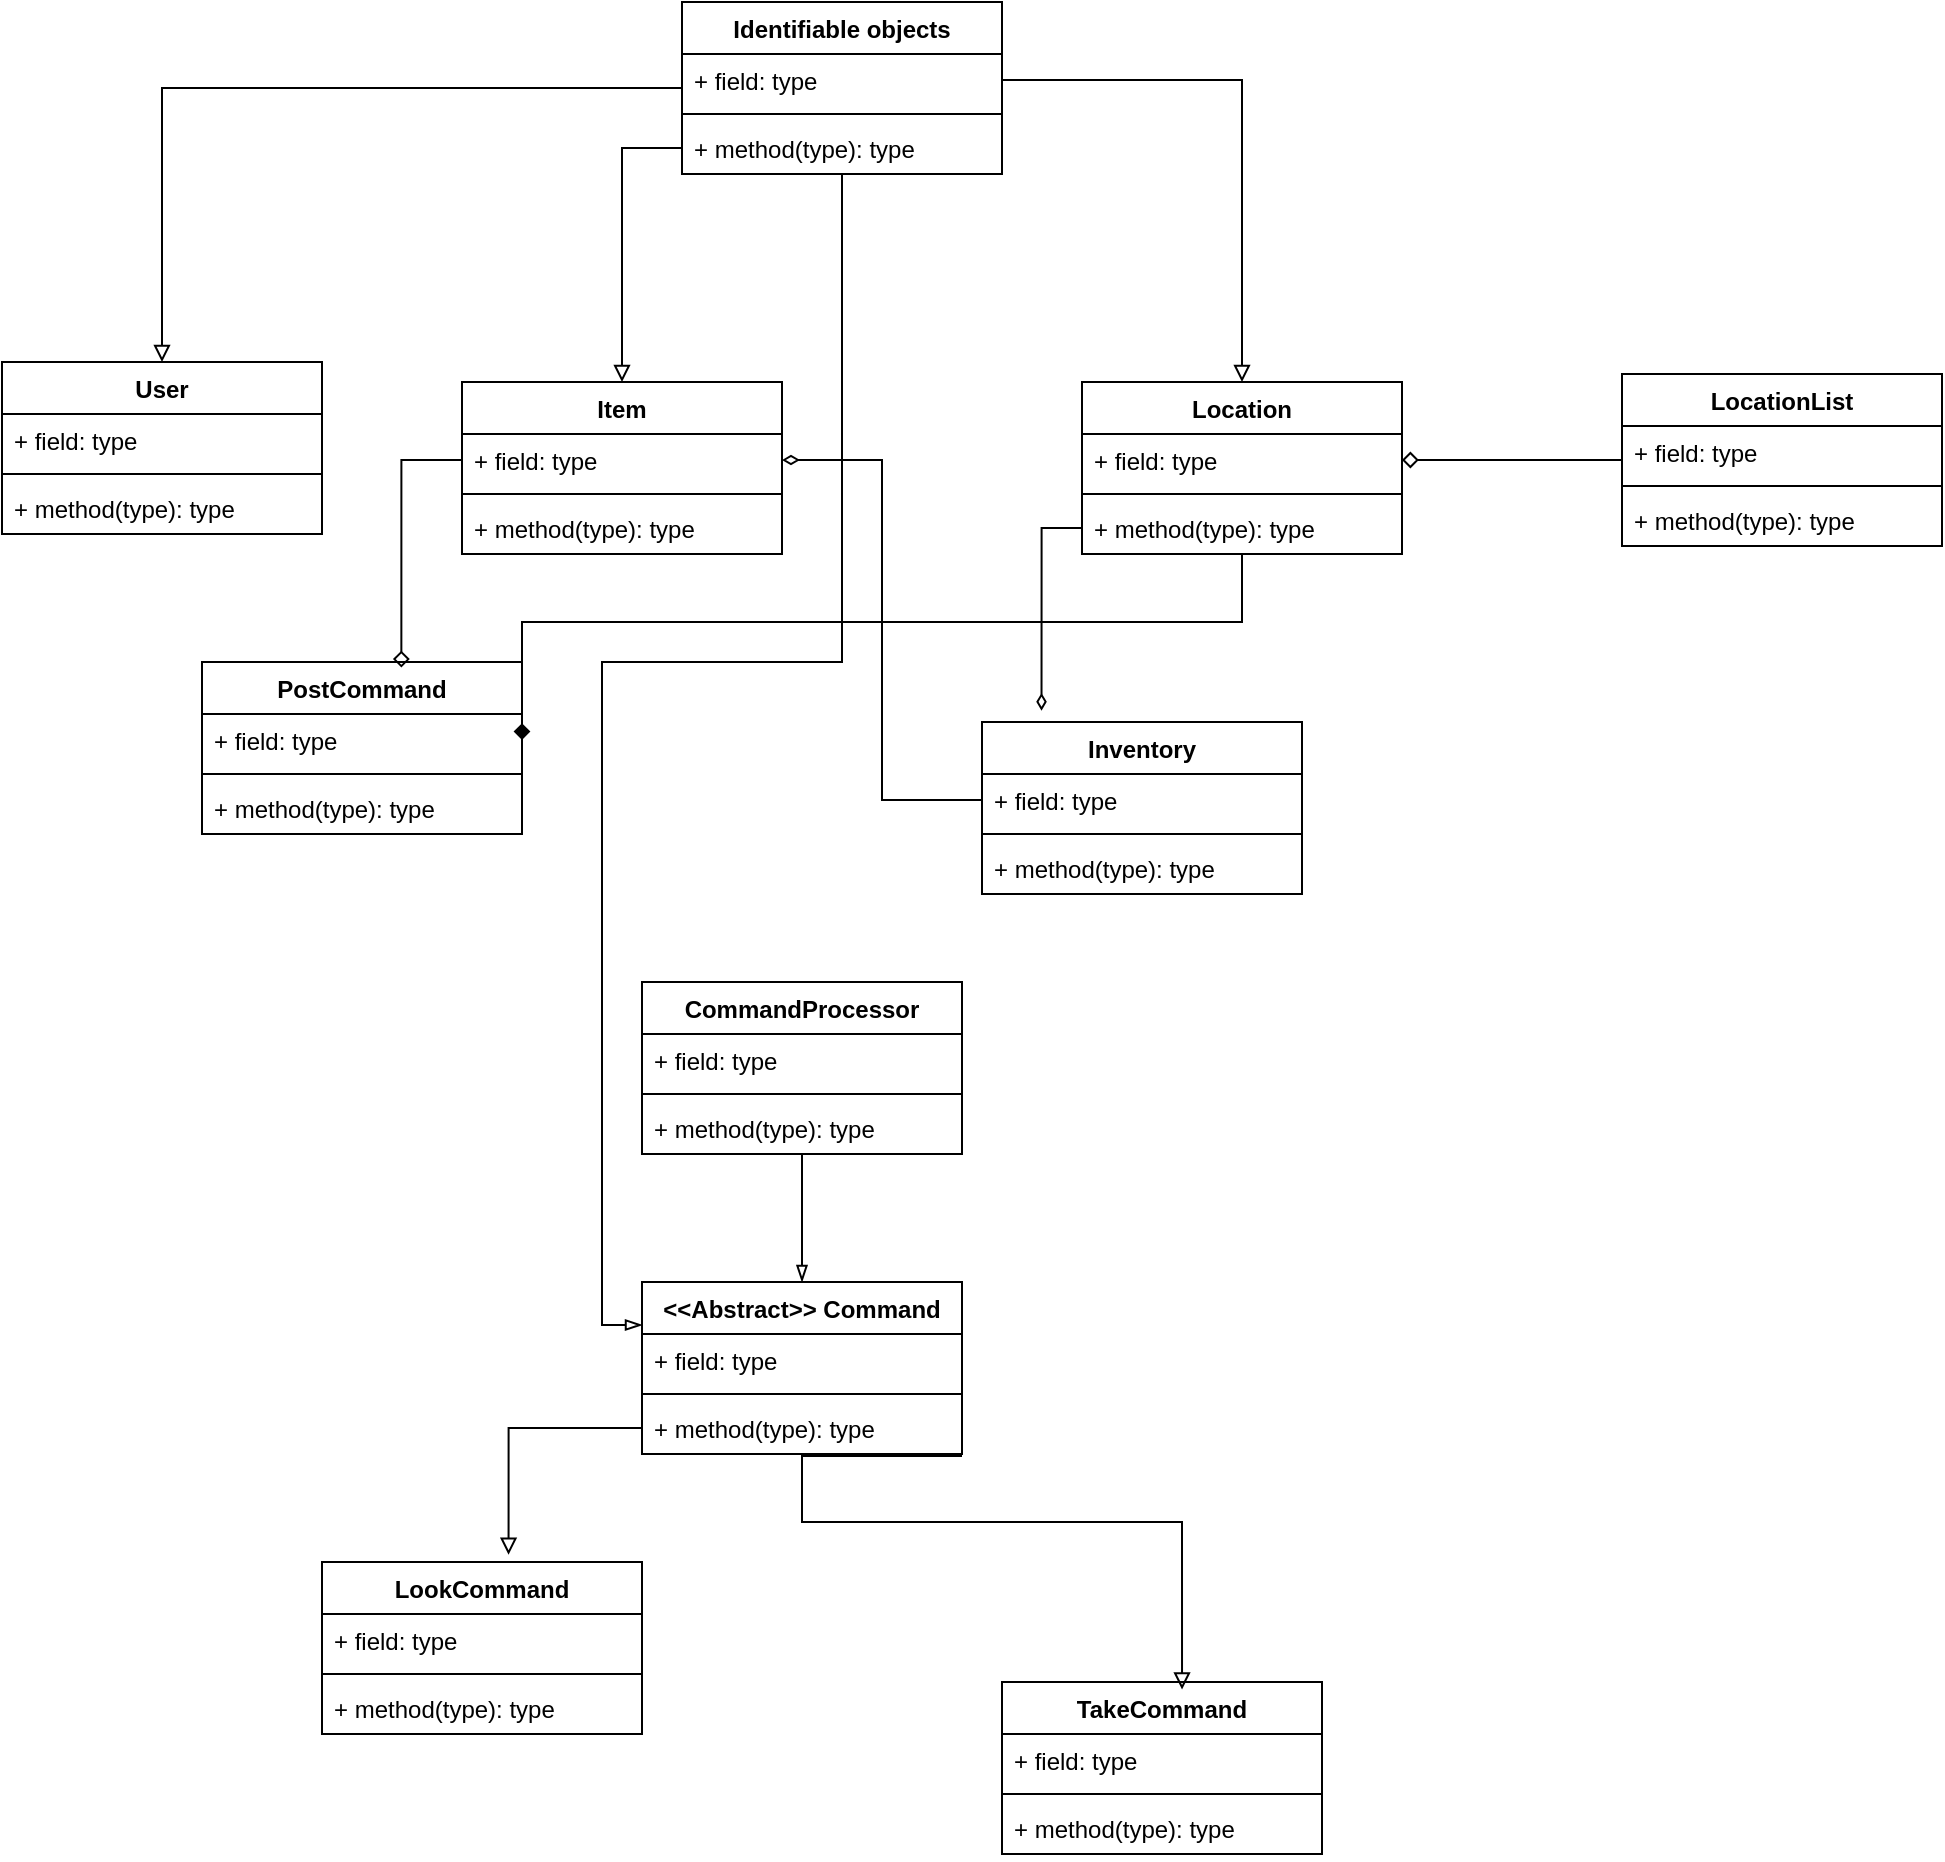 <mxfile version="22.1.3" type="device">
  <diagram name="Page-1" id="B5ogXyrxy1tjj107a3Pw">
    <mxGraphModel dx="2350" dy="1909" grid="1" gridSize="10" guides="1" tooltips="1" connect="1" arrows="1" fold="1" page="1" pageScale="1" pageWidth="850" pageHeight="1100" math="0" shadow="0">
      <root>
        <mxCell id="0" />
        <mxCell id="1" parent="0" />
        <mxCell id="xcCEIMtzRKoT9lwyk6S9-1" value="Item" style="swimlane;fontStyle=1;align=center;verticalAlign=top;childLayout=stackLayout;horizontal=1;startSize=26;horizontalStack=0;resizeParent=1;resizeParentMax=0;resizeLast=0;collapsible=1;marginBottom=0;whiteSpace=wrap;html=1;" parent="1" vertex="1">
          <mxGeometry x="190" y="10" width="160" height="86" as="geometry" />
        </mxCell>
        <mxCell id="xcCEIMtzRKoT9lwyk6S9-2" value="+ field: type" style="text;strokeColor=none;fillColor=none;align=left;verticalAlign=top;spacingLeft=4;spacingRight=4;overflow=hidden;rotatable=0;points=[[0,0.5],[1,0.5]];portConstraint=eastwest;whiteSpace=wrap;html=1;" parent="xcCEIMtzRKoT9lwyk6S9-1" vertex="1">
          <mxGeometry y="26" width="160" height="26" as="geometry" />
        </mxCell>
        <mxCell id="xcCEIMtzRKoT9lwyk6S9-3" value="" style="line;strokeWidth=1;fillColor=none;align=left;verticalAlign=middle;spacingTop=-1;spacingLeft=3;spacingRight=3;rotatable=0;labelPosition=right;points=[];portConstraint=eastwest;strokeColor=inherit;" parent="xcCEIMtzRKoT9lwyk6S9-1" vertex="1">
          <mxGeometry y="52" width="160" height="8" as="geometry" />
        </mxCell>
        <mxCell id="xcCEIMtzRKoT9lwyk6S9-4" value="+ method(type): type" style="text;strokeColor=none;fillColor=none;align=left;verticalAlign=top;spacingLeft=4;spacingRight=4;overflow=hidden;rotatable=0;points=[[0,0.5],[1,0.5]];portConstraint=eastwest;whiteSpace=wrap;html=1;" parent="xcCEIMtzRKoT9lwyk6S9-1" vertex="1">
          <mxGeometry y="60" width="160" height="26" as="geometry" />
        </mxCell>
        <mxCell id="xcCEIMtzRKoT9lwyk6S9-5" value="Inventory" style="swimlane;fontStyle=1;align=center;verticalAlign=top;childLayout=stackLayout;horizontal=1;startSize=26;horizontalStack=0;resizeParent=1;resizeParentMax=0;resizeLast=0;collapsible=1;marginBottom=0;whiteSpace=wrap;html=1;" parent="1" vertex="1">
          <mxGeometry x="450" y="180" width="160" height="86" as="geometry" />
        </mxCell>
        <mxCell id="xcCEIMtzRKoT9lwyk6S9-6" value="+ field: type" style="text;strokeColor=none;fillColor=none;align=left;verticalAlign=top;spacingLeft=4;spacingRight=4;overflow=hidden;rotatable=0;points=[[0,0.5],[1,0.5]];portConstraint=eastwest;whiteSpace=wrap;html=1;" parent="xcCEIMtzRKoT9lwyk6S9-5" vertex="1">
          <mxGeometry y="26" width="160" height="26" as="geometry" />
        </mxCell>
        <mxCell id="xcCEIMtzRKoT9lwyk6S9-7" value="" style="line;strokeWidth=1;fillColor=none;align=left;verticalAlign=middle;spacingTop=-1;spacingLeft=3;spacingRight=3;rotatable=0;labelPosition=right;points=[];portConstraint=eastwest;strokeColor=inherit;" parent="xcCEIMtzRKoT9lwyk6S9-5" vertex="1">
          <mxGeometry y="52" width="160" height="8" as="geometry" />
        </mxCell>
        <mxCell id="xcCEIMtzRKoT9lwyk6S9-8" value="+ method(type): type" style="text;strokeColor=none;fillColor=none;align=left;verticalAlign=top;spacingLeft=4;spacingRight=4;overflow=hidden;rotatable=0;points=[[0,0.5],[1,0.5]];portConstraint=eastwest;whiteSpace=wrap;html=1;" parent="xcCEIMtzRKoT9lwyk6S9-5" vertex="1">
          <mxGeometry y="60" width="160" height="26" as="geometry" />
        </mxCell>
        <mxCell id="xI6vtCTHW3wA7jBBy145-1" style="edgeStyle=orthogonalEdgeStyle;rounded=0;orthogonalLoop=1;jettySize=auto;html=1;entryX=1;entryY=0.5;entryDx=0;entryDy=0;endArrow=diamond;endFill=1;" edge="1" parent="1" source="xcCEIMtzRKoT9lwyk6S9-10" target="xcCEIMtzRKoT9lwyk6S9-33">
          <mxGeometry relative="1" as="geometry">
            <Array as="points">
              <mxPoint x="580" y="130" />
              <mxPoint x="220" y="130" />
            </Array>
          </mxGeometry>
        </mxCell>
        <mxCell id="xcCEIMtzRKoT9lwyk6S9-10" value="Location" style="swimlane;fontStyle=1;align=center;verticalAlign=top;childLayout=stackLayout;horizontal=1;startSize=26;horizontalStack=0;resizeParent=1;resizeParentMax=0;resizeLast=0;collapsible=1;marginBottom=0;whiteSpace=wrap;html=1;" parent="1" vertex="1">
          <mxGeometry x="500" y="10" width="160" height="86" as="geometry" />
        </mxCell>
        <mxCell id="xcCEIMtzRKoT9lwyk6S9-11" value="+ field: type" style="text;strokeColor=none;fillColor=none;align=left;verticalAlign=top;spacingLeft=4;spacingRight=4;overflow=hidden;rotatable=0;points=[[0,0.5],[1,0.5]];portConstraint=eastwest;whiteSpace=wrap;html=1;" parent="xcCEIMtzRKoT9lwyk6S9-10" vertex="1">
          <mxGeometry y="26" width="160" height="26" as="geometry" />
        </mxCell>
        <mxCell id="xcCEIMtzRKoT9lwyk6S9-12" value="" style="line;strokeWidth=1;fillColor=none;align=left;verticalAlign=middle;spacingTop=-1;spacingLeft=3;spacingRight=3;rotatable=0;labelPosition=right;points=[];portConstraint=eastwest;strokeColor=inherit;" parent="xcCEIMtzRKoT9lwyk6S9-10" vertex="1">
          <mxGeometry y="52" width="160" height="8" as="geometry" />
        </mxCell>
        <mxCell id="xcCEIMtzRKoT9lwyk6S9-13" value="+ method(type): type" style="text;strokeColor=none;fillColor=none;align=left;verticalAlign=top;spacingLeft=4;spacingRight=4;overflow=hidden;rotatable=0;points=[[0,0.5],[1,0.5]];portConstraint=eastwest;whiteSpace=wrap;html=1;" parent="xcCEIMtzRKoT9lwyk6S9-10" vertex="1">
          <mxGeometry y="60" width="160" height="26" as="geometry" />
        </mxCell>
        <mxCell id="xcCEIMtzRKoT9lwyk6S9-14" value="User" style="swimlane;fontStyle=1;align=center;verticalAlign=top;childLayout=stackLayout;horizontal=1;startSize=26;horizontalStack=0;resizeParent=1;resizeParentMax=0;resizeLast=0;collapsible=1;marginBottom=0;whiteSpace=wrap;html=1;" parent="1" vertex="1">
          <mxGeometry x="-40" width="160" height="86" as="geometry" />
        </mxCell>
        <mxCell id="xcCEIMtzRKoT9lwyk6S9-15" value="+ field: type" style="text;strokeColor=none;fillColor=none;align=left;verticalAlign=top;spacingLeft=4;spacingRight=4;overflow=hidden;rotatable=0;points=[[0,0.5],[1,0.5]];portConstraint=eastwest;whiteSpace=wrap;html=1;" parent="xcCEIMtzRKoT9lwyk6S9-14" vertex="1">
          <mxGeometry y="26" width="160" height="26" as="geometry" />
        </mxCell>
        <mxCell id="xcCEIMtzRKoT9lwyk6S9-16" value="" style="line;strokeWidth=1;fillColor=none;align=left;verticalAlign=middle;spacingTop=-1;spacingLeft=3;spacingRight=3;rotatable=0;labelPosition=right;points=[];portConstraint=eastwest;strokeColor=inherit;" parent="xcCEIMtzRKoT9lwyk6S9-14" vertex="1">
          <mxGeometry y="52" width="160" height="8" as="geometry" />
        </mxCell>
        <mxCell id="xcCEIMtzRKoT9lwyk6S9-17" value="+ method(type): type" style="text;strokeColor=none;fillColor=none;align=left;verticalAlign=top;spacingLeft=4;spacingRight=4;overflow=hidden;rotatable=0;points=[[0,0.5],[1,0.5]];portConstraint=eastwest;whiteSpace=wrap;html=1;" parent="xcCEIMtzRKoT9lwyk6S9-14" vertex="1">
          <mxGeometry y="60" width="160" height="26" as="geometry" />
        </mxCell>
        <mxCell id="xcCEIMtzRKoT9lwyk6S9-20" value="&amp;lt;&amp;lt;Abstract&amp;gt;&amp;gt; Command" style="swimlane;fontStyle=1;align=center;verticalAlign=top;childLayout=stackLayout;horizontal=1;startSize=26;horizontalStack=0;resizeParent=1;resizeParentMax=0;resizeLast=0;collapsible=1;marginBottom=0;whiteSpace=wrap;html=1;" parent="1" vertex="1">
          <mxGeometry x="280" y="460" width="160" height="86" as="geometry" />
        </mxCell>
        <mxCell id="xcCEIMtzRKoT9lwyk6S9-21" value="+ field: type" style="text;strokeColor=none;fillColor=none;align=left;verticalAlign=top;spacingLeft=4;spacingRight=4;overflow=hidden;rotatable=0;points=[[0,0.5],[1,0.5]];portConstraint=eastwest;whiteSpace=wrap;html=1;" parent="xcCEIMtzRKoT9lwyk6S9-20" vertex="1">
          <mxGeometry y="26" width="160" height="26" as="geometry" />
        </mxCell>
        <mxCell id="xcCEIMtzRKoT9lwyk6S9-22" value="" style="line;strokeWidth=1;fillColor=none;align=left;verticalAlign=middle;spacingTop=-1;spacingLeft=3;spacingRight=3;rotatable=0;labelPosition=right;points=[];portConstraint=eastwest;strokeColor=inherit;" parent="xcCEIMtzRKoT9lwyk6S9-20" vertex="1">
          <mxGeometry y="52" width="160" height="8" as="geometry" />
        </mxCell>
        <mxCell id="xcCEIMtzRKoT9lwyk6S9-23" value="+ method(type): type" style="text;strokeColor=none;fillColor=none;align=left;verticalAlign=top;spacingLeft=4;spacingRight=4;overflow=hidden;rotatable=0;points=[[0,0.5],[1,0.5]];portConstraint=eastwest;whiteSpace=wrap;html=1;" parent="xcCEIMtzRKoT9lwyk6S9-20" vertex="1">
          <mxGeometry y="60" width="160" height="26" as="geometry" />
        </mxCell>
        <mxCell id="xcCEIMtzRKoT9lwyk6S9-24" value="LookCommand" style="swimlane;fontStyle=1;align=center;verticalAlign=top;childLayout=stackLayout;horizontal=1;startSize=26;horizontalStack=0;resizeParent=1;resizeParentMax=0;resizeLast=0;collapsible=1;marginBottom=0;whiteSpace=wrap;html=1;" parent="1" vertex="1">
          <mxGeometry x="120" y="600" width="160" height="86" as="geometry" />
        </mxCell>
        <mxCell id="xcCEIMtzRKoT9lwyk6S9-25" value="+ field: type" style="text;strokeColor=none;fillColor=none;align=left;verticalAlign=top;spacingLeft=4;spacingRight=4;overflow=hidden;rotatable=0;points=[[0,0.5],[1,0.5]];portConstraint=eastwest;whiteSpace=wrap;html=1;" parent="xcCEIMtzRKoT9lwyk6S9-24" vertex="1">
          <mxGeometry y="26" width="160" height="26" as="geometry" />
        </mxCell>
        <mxCell id="xcCEIMtzRKoT9lwyk6S9-26" value="" style="line;strokeWidth=1;fillColor=none;align=left;verticalAlign=middle;spacingTop=-1;spacingLeft=3;spacingRight=3;rotatable=0;labelPosition=right;points=[];portConstraint=eastwest;strokeColor=inherit;" parent="xcCEIMtzRKoT9lwyk6S9-24" vertex="1">
          <mxGeometry y="52" width="160" height="8" as="geometry" />
        </mxCell>
        <mxCell id="xcCEIMtzRKoT9lwyk6S9-27" value="+ method(type): type" style="text;strokeColor=none;fillColor=none;align=left;verticalAlign=top;spacingLeft=4;spacingRight=4;overflow=hidden;rotatable=0;points=[[0,0.5],[1,0.5]];portConstraint=eastwest;whiteSpace=wrap;html=1;" parent="xcCEIMtzRKoT9lwyk6S9-24" vertex="1">
          <mxGeometry y="60" width="160" height="26" as="geometry" />
        </mxCell>
        <mxCell id="xcCEIMtzRKoT9lwyk6S9-28" value="TakeCommand" style="swimlane;fontStyle=1;align=center;verticalAlign=top;childLayout=stackLayout;horizontal=1;startSize=26;horizontalStack=0;resizeParent=1;resizeParentMax=0;resizeLast=0;collapsible=1;marginBottom=0;whiteSpace=wrap;html=1;" parent="1" vertex="1">
          <mxGeometry x="460" y="660" width="160" height="86" as="geometry" />
        </mxCell>
        <mxCell id="xcCEIMtzRKoT9lwyk6S9-29" value="+ field: type" style="text;strokeColor=none;fillColor=none;align=left;verticalAlign=top;spacingLeft=4;spacingRight=4;overflow=hidden;rotatable=0;points=[[0,0.5],[1,0.5]];portConstraint=eastwest;whiteSpace=wrap;html=1;" parent="xcCEIMtzRKoT9lwyk6S9-28" vertex="1">
          <mxGeometry y="26" width="160" height="26" as="geometry" />
        </mxCell>
        <mxCell id="xcCEIMtzRKoT9lwyk6S9-30" value="" style="line;strokeWidth=1;fillColor=none;align=left;verticalAlign=middle;spacingTop=-1;spacingLeft=3;spacingRight=3;rotatable=0;labelPosition=right;points=[];portConstraint=eastwest;strokeColor=inherit;" parent="xcCEIMtzRKoT9lwyk6S9-28" vertex="1">
          <mxGeometry y="52" width="160" height="8" as="geometry" />
        </mxCell>
        <mxCell id="xcCEIMtzRKoT9lwyk6S9-31" value="+ method(type): type" style="text;strokeColor=none;fillColor=none;align=left;verticalAlign=top;spacingLeft=4;spacingRight=4;overflow=hidden;rotatable=0;points=[[0,0.5],[1,0.5]];portConstraint=eastwest;whiteSpace=wrap;html=1;" parent="xcCEIMtzRKoT9lwyk6S9-28" vertex="1">
          <mxGeometry y="60" width="160" height="26" as="geometry" />
        </mxCell>
        <mxCell id="xcCEIMtzRKoT9lwyk6S9-32" value="PostCommand" style="swimlane;fontStyle=1;align=center;verticalAlign=top;childLayout=stackLayout;horizontal=1;startSize=26;horizontalStack=0;resizeParent=1;resizeParentMax=0;resizeLast=0;collapsible=1;marginBottom=0;whiteSpace=wrap;html=1;" parent="1" vertex="1">
          <mxGeometry x="60" y="150" width="160" height="86" as="geometry" />
        </mxCell>
        <mxCell id="xcCEIMtzRKoT9lwyk6S9-33" value="+ field: type" style="text;strokeColor=none;fillColor=none;align=left;verticalAlign=top;spacingLeft=4;spacingRight=4;overflow=hidden;rotatable=0;points=[[0,0.5],[1,0.5]];portConstraint=eastwest;whiteSpace=wrap;html=1;" parent="xcCEIMtzRKoT9lwyk6S9-32" vertex="1">
          <mxGeometry y="26" width="160" height="26" as="geometry" />
        </mxCell>
        <mxCell id="xcCEIMtzRKoT9lwyk6S9-34" value="" style="line;strokeWidth=1;fillColor=none;align=left;verticalAlign=middle;spacingTop=-1;spacingLeft=3;spacingRight=3;rotatable=0;labelPosition=right;points=[];portConstraint=eastwest;strokeColor=inherit;" parent="xcCEIMtzRKoT9lwyk6S9-32" vertex="1">
          <mxGeometry y="52" width="160" height="8" as="geometry" />
        </mxCell>
        <mxCell id="xcCEIMtzRKoT9lwyk6S9-35" value="+ method(type): type" style="text;strokeColor=none;fillColor=none;align=left;verticalAlign=top;spacingLeft=4;spacingRight=4;overflow=hidden;rotatable=0;points=[[0,0.5],[1,0.5]];portConstraint=eastwest;whiteSpace=wrap;html=1;" parent="xcCEIMtzRKoT9lwyk6S9-32" vertex="1">
          <mxGeometry y="60" width="160" height="26" as="geometry" />
        </mxCell>
        <mxCell id="xcCEIMtzRKoT9lwyk6S9-36" style="edgeStyle=orthogonalEdgeStyle;rounded=0;orthogonalLoop=1;jettySize=auto;html=1;entryX=0.583;entryY=-0.042;entryDx=0;entryDy=0;entryPerimeter=0;endArrow=block;endFill=0;" parent="1" source="xcCEIMtzRKoT9lwyk6S9-23" target="xcCEIMtzRKoT9lwyk6S9-24" edge="1">
          <mxGeometry relative="1" as="geometry" />
        </mxCell>
        <mxCell id="xcCEIMtzRKoT9lwyk6S9-37" style="edgeStyle=orthogonalEdgeStyle;rounded=0;orthogonalLoop=1;jettySize=auto;html=1;entryX=0.688;entryY=0.033;entryDx=0;entryDy=0;entryPerimeter=0;endArrow=block;endFill=0;" parent="1" edge="1">
          <mxGeometry relative="1" as="geometry">
            <mxPoint x="439.999" y="546.94" as="sourcePoint" />
            <mxPoint x="550.02" y="663.778" as="targetPoint" />
            <Array as="points">
              <mxPoint x="360" y="547" />
              <mxPoint x="360" y="580" />
              <mxPoint x="550" y="580" />
            </Array>
          </mxGeometry>
        </mxCell>
        <mxCell id="T8LB12u7JjbfXj7A1_Jm-2" style="edgeStyle=orthogonalEdgeStyle;rounded=0;orthogonalLoop=1;jettySize=auto;html=1;entryX=0.5;entryY=0;entryDx=0;entryDy=0;endArrow=block;endFill=0;" parent="1" source="xcCEIMtzRKoT9lwyk6S9-53" target="xcCEIMtzRKoT9lwyk6S9-14" edge="1">
          <mxGeometry relative="1" as="geometry" />
        </mxCell>
        <mxCell id="BqGn8cgjhImP4woHsrtN-9" style="edgeStyle=orthogonalEdgeStyle;rounded=0;orthogonalLoop=1;jettySize=auto;html=1;entryX=0;entryY=0.25;entryDx=0;entryDy=0;endArrow=blockThin;endFill=0;" parent="1" source="xcCEIMtzRKoT9lwyk6S9-53" target="xcCEIMtzRKoT9lwyk6S9-20" edge="1">
          <mxGeometry relative="1" as="geometry">
            <Array as="points">
              <mxPoint x="380" y="150" />
              <mxPoint x="260" y="150" />
              <mxPoint x="260" y="482" />
            </Array>
          </mxGeometry>
        </mxCell>
        <mxCell id="xcCEIMtzRKoT9lwyk6S9-53" value="Identifiable objects" style="swimlane;fontStyle=1;align=center;verticalAlign=top;childLayout=stackLayout;horizontal=1;startSize=26;horizontalStack=0;resizeParent=1;resizeParentMax=0;resizeLast=0;collapsible=1;marginBottom=0;whiteSpace=wrap;html=1;" parent="1" vertex="1">
          <mxGeometry x="300" y="-180" width="160" height="86" as="geometry" />
        </mxCell>
        <mxCell id="xcCEIMtzRKoT9lwyk6S9-54" value="+ field: type" style="text;strokeColor=none;fillColor=none;align=left;verticalAlign=top;spacingLeft=4;spacingRight=4;overflow=hidden;rotatable=0;points=[[0,0.5],[1,0.5]];portConstraint=eastwest;whiteSpace=wrap;html=1;" parent="xcCEIMtzRKoT9lwyk6S9-53" vertex="1">
          <mxGeometry y="26" width="160" height="26" as="geometry" />
        </mxCell>
        <mxCell id="xcCEIMtzRKoT9lwyk6S9-55" value="" style="line;strokeWidth=1;fillColor=none;align=left;verticalAlign=middle;spacingTop=-1;spacingLeft=3;spacingRight=3;rotatable=0;labelPosition=right;points=[];portConstraint=eastwest;strokeColor=inherit;" parent="xcCEIMtzRKoT9lwyk6S9-53" vertex="1">
          <mxGeometry y="52" width="160" height="8" as="geometry" />
        </mxCell>
        <mxCell id="xcCEIMtzRKoT9lwyk6S9-56" value="+ method(type): type" style="text;strokeColor=none;fillColor=none;align=left;verticalAlign=top;spacingLeft=4;spacingRight=4;overflow=hidden;rotatable=0;points=[[0,0.5],[1,0.5]];portConstraint=eastwest;whiteSpace=wrap;html=1;" parent="xcCEIMtzRKoT9lwyk6S9-53" vertex="1">
          <mxGeometry y="60" width="160" height="26" as="geometry" />
        </mxCell>
        <mxCell id="T8LB12u7JjbfXj7A1_Jm-1" style="edgeStyle=orthogonalEdgeStyle;rounded=0;orthogonalLoop=1;jettySize=auto;html=1;entryX=1;entryY=0.5;entryDx=0;entryDy=0;endArrow=diamondThin;endFill=0;" parent="1" source="xcCEIMtzRKoT9lwyk6S9-6" target="xcCEIMtzRKoT9lwyk6S9-2" edge="1">
          <mxGeometry relative="1" as="geometry" />
        </mxCell>
        <mxCell id="T8LB12u7JjbfXj7A1_Jm-3" style="edgeStyle=orthogonalEdgeStyle;rounded=0;orthogonalLoop=1;jettySize=auto;html=1;endArrow=block;endFill=0;" parent="1" source="xcCEIMtzRKoT9lwyk6S9-56" target="xcCEIMtzRKoT9lwyk6S9-1" edge="1">
          <mxGeometry relative="1" as="geometry" />
        </mxCell>
        <mxCell id="T8LB12u7JjbfXj7A1_Jm-4" style="edgeStyle=orthogonalEdgeStyle;rounded=0;orthogonalLoop=1;jettySize=auto;html=1;entryX=0.5;entryY=0;entryDx=0;entryDy=0;endArrow=block;endFill=0;" parent="1" source="xcCEIMtzRKoT9lwyk6S9-54" target="xcCEIMtzRKoT9lwyk6S9-10" edge="1">
          <mxGeometry relative="1" as="geometry" />
        </mxCell>
        <mxCell id="T8LB12u7JjbfXj7A1_Jm-12" style="edgeStyle=orthogonalEdgeStyle;rounded=0;orthogonalLoop=1;jettySize=auto;html=1;entryX=1;entryY=0.5;entryDx=0;entryDy=0;endArrow=diamond;endFill=0;" parent="1" source="T8LB12u7JjbfXj7A1_Jm-5" target="xcCEIMtzRKoT9lwyk6S9-11" edge="1">
          <mxGeometry relative="1" as="geometry" />
        </mxCell>
        <mxCell id="T8LB12u7JjbfXj7A1_Jm-5" value="LocationList" style="swimlane;fontStyle=1;align=center;verticalAlign=top;childLayout=stackLayout;horizontal=1;startSize=26;horizontalStack=0;resizeParent=1;resizeParentMax=0;resizeLast=0;collapsible=1;marginBottom=0;whiteSpace=wrap;html=1;" parent="1" vertex="1">
          <mxGeometry x="770" y="6" width="160" height="86" as="geometry" />
        </mxCell>
        <mxCell id="T8LB12u7JjbfXj7A1_Jm-6" value="+ field: type" style="text;strokeColor=none;fillColor=none;align=left;verticalAlign=top;spacingLeft=4;spacingRight=4;overflow=hidden;rotatable=0;points=[[0,0.5],[1,0.5]];portConstraint=eastwest;whiteSpace=wrap;html=1;" parent="T8LB12u7JjbfXj7A1_Jm-5" vertex="1">
          <mxGeometry y="26" width="160" height="26" as="geometry" />
        </mxCell>
        <mxCell id="T8LB12u7JjbfXj7A1_Jm-7" value="" style="line;strokeWidth=1;fillColor=none;align=left;verticalAlign=middle;spacingTop=-1;spacingLeft=3;spacingRight=3;rotatable=0;labelPosition=right;points=[];portConstraint=eastwest;strokeColor=inherit;" parent="T8LB12u7JjbfXj7A1_Jm-5" vertex="1">
          <mxGeometry y="52" width="160" height="8" as="geometry" />
        </mxCell>
        <mxCell id="T8LB12u7JjbfXj7A1_Jm-8" value="+ method(type): type" style="text;strokeColor=none;fillColor=none;align=left;verticalAlign=top;spacingLeft=4;spacingRight=4;overflow=hidden;rotatable=0;points=[[0,0.5],[1,0.5]];portConstraint=eastwest;whiteSpace=wrap;html=1;" parent="T8LB12u7JjbfXj7A1_Jm-5" vertex="1">
          <mxGeometry y="60" width="160" height="26" as="geometry" />
        </mxCell>
        <mxCell id="T8LB12u7JjbfXj7A1_Jm-11" style="edgeStyle=orthogonalEdgeStyle;rounded=0;orthogonalLoop=1;jettySize=auto;html=1;entryX=0.186;entryY=-0.065;entryDx=0;entryDy=0;entryPerimeter=0;endArrow=diamondThin;endFill=0;" parent="1" source="xcCEIMtzRKoT9lwyk6S9-13" target="xcCEIMtzRKoT9lwyk6S9-5" edge="1">
          <mxGeometry relative="1" as="geometry" />
        </mxCell>
        <mxCell id="BqGn8cgjhImP4woHsrtN-5" style="edgeStyle=orthogonalEdgeStyle;rounded=0;orthogonalLoop=1;jettySize=auto;html=1;entryX=0.5;entryY=0;entryDx=0;entryDy=0;endArrow=blockThin;endFill=0;" parent="1" source="BqGn8cgjhImP4woHsrtN-1" target="xcCEIMtzRKoT9lwyk6S9-20" edge="1">
          <mxGeometry relative="1" as="geometry" />
        </mxCell>
        <mxCell id="BqGn8cgjhImP4woHsrtN-1" value="CommandProcessor" style="swimlane;fontStyle=1;align=center;verticalAlign=top;childLayout=stackLayout;horizontal=1;startSize=26;horizontalStack=0;resizeParent=1;resizeParentMax=0;resizeLast=0;collapsible=1;marginBottom=0;whiteSpace=wrap;html=1;" parent="1" vertex="1">
          <mxGeometry x="280" y="310" width="160" height="86" as="geometry" />
        </mxCell>
        <mxCell id="BqGn8cgjhImP4woHsrtN-2" value="+ field: type" style="text;strokeColor=none;fillColor=none;align=left;verticalAlign=top;spacingLeft=4;spacingRight=4;overflow=hidden;rotatable=0;points=[[0,0.5],[1,0.5]];portConstraint=eastwest;whiteSpace=wrap;html=1;" parent="BqGn8cgjhImP4woHsrtN-1" vertex="1">
          <mxGeometry y="26" width="160" height="26" as="geometry" />
        </mxCell>
        <mxCell id="BqGn8cgjhImP4woHsrtN-3" value="" style="line;strokeWidth=1;fillColor=none;align=left;verticalAlign=middle;spacingTop=-1;spacingLeft=3;spacingRight=3;rotatable=0;labelPosition=right;points=[];portConstraint=eastwest;strokeColor=inherit;" parent="BqGn8cgjhImP4woHsrtN-1" vertex="1">
          <mxGeometry y="52" width="160" height="8" as="geometry" />
        </mxCell>
        <mxCell id="BqGn8cgjhImP4woHsrtN-4" value="+ method(type): type" style="text;strokeColor=none;fillColor=none;align=left;verticalAlign=top;spacingLeft=4;spacingRight=4;overflow=hidden;rotatable=0;points=[[0,0.5],[1,0.5]];portConstraint=eastwest;whiteSpace=wrap;html=1;" parent="BqGn8cgjhImP4woHsrtN-1" vertex="1">
          <mxGeometry y="60" width="160" height="26" as="geometry" />
        </mxCell>
        <mxCell id="xI6vtCTHW3wA7jBBy145-2" style="edgeStyle=orthogonalEdgeStyle;rounded=0;orthogonalLoop=1;jettySize=auto;html=1;entryX=0.623;entryY=0.032;entryDx=0;entryDy=0;entryPerimeter=0;endArrow=diamond;endFill=0;" edge="1" parent="1" source="xcCEIMtzRKoT9lwyk6S9-2" target="xcCEIMtzRKoT9lwyk6S9-32">
          <mxGeometry relative="1" as="geometry" />
        </mxCell>
      </root>
    </mxGraphModel>
  </diagram>
</mxfile>
